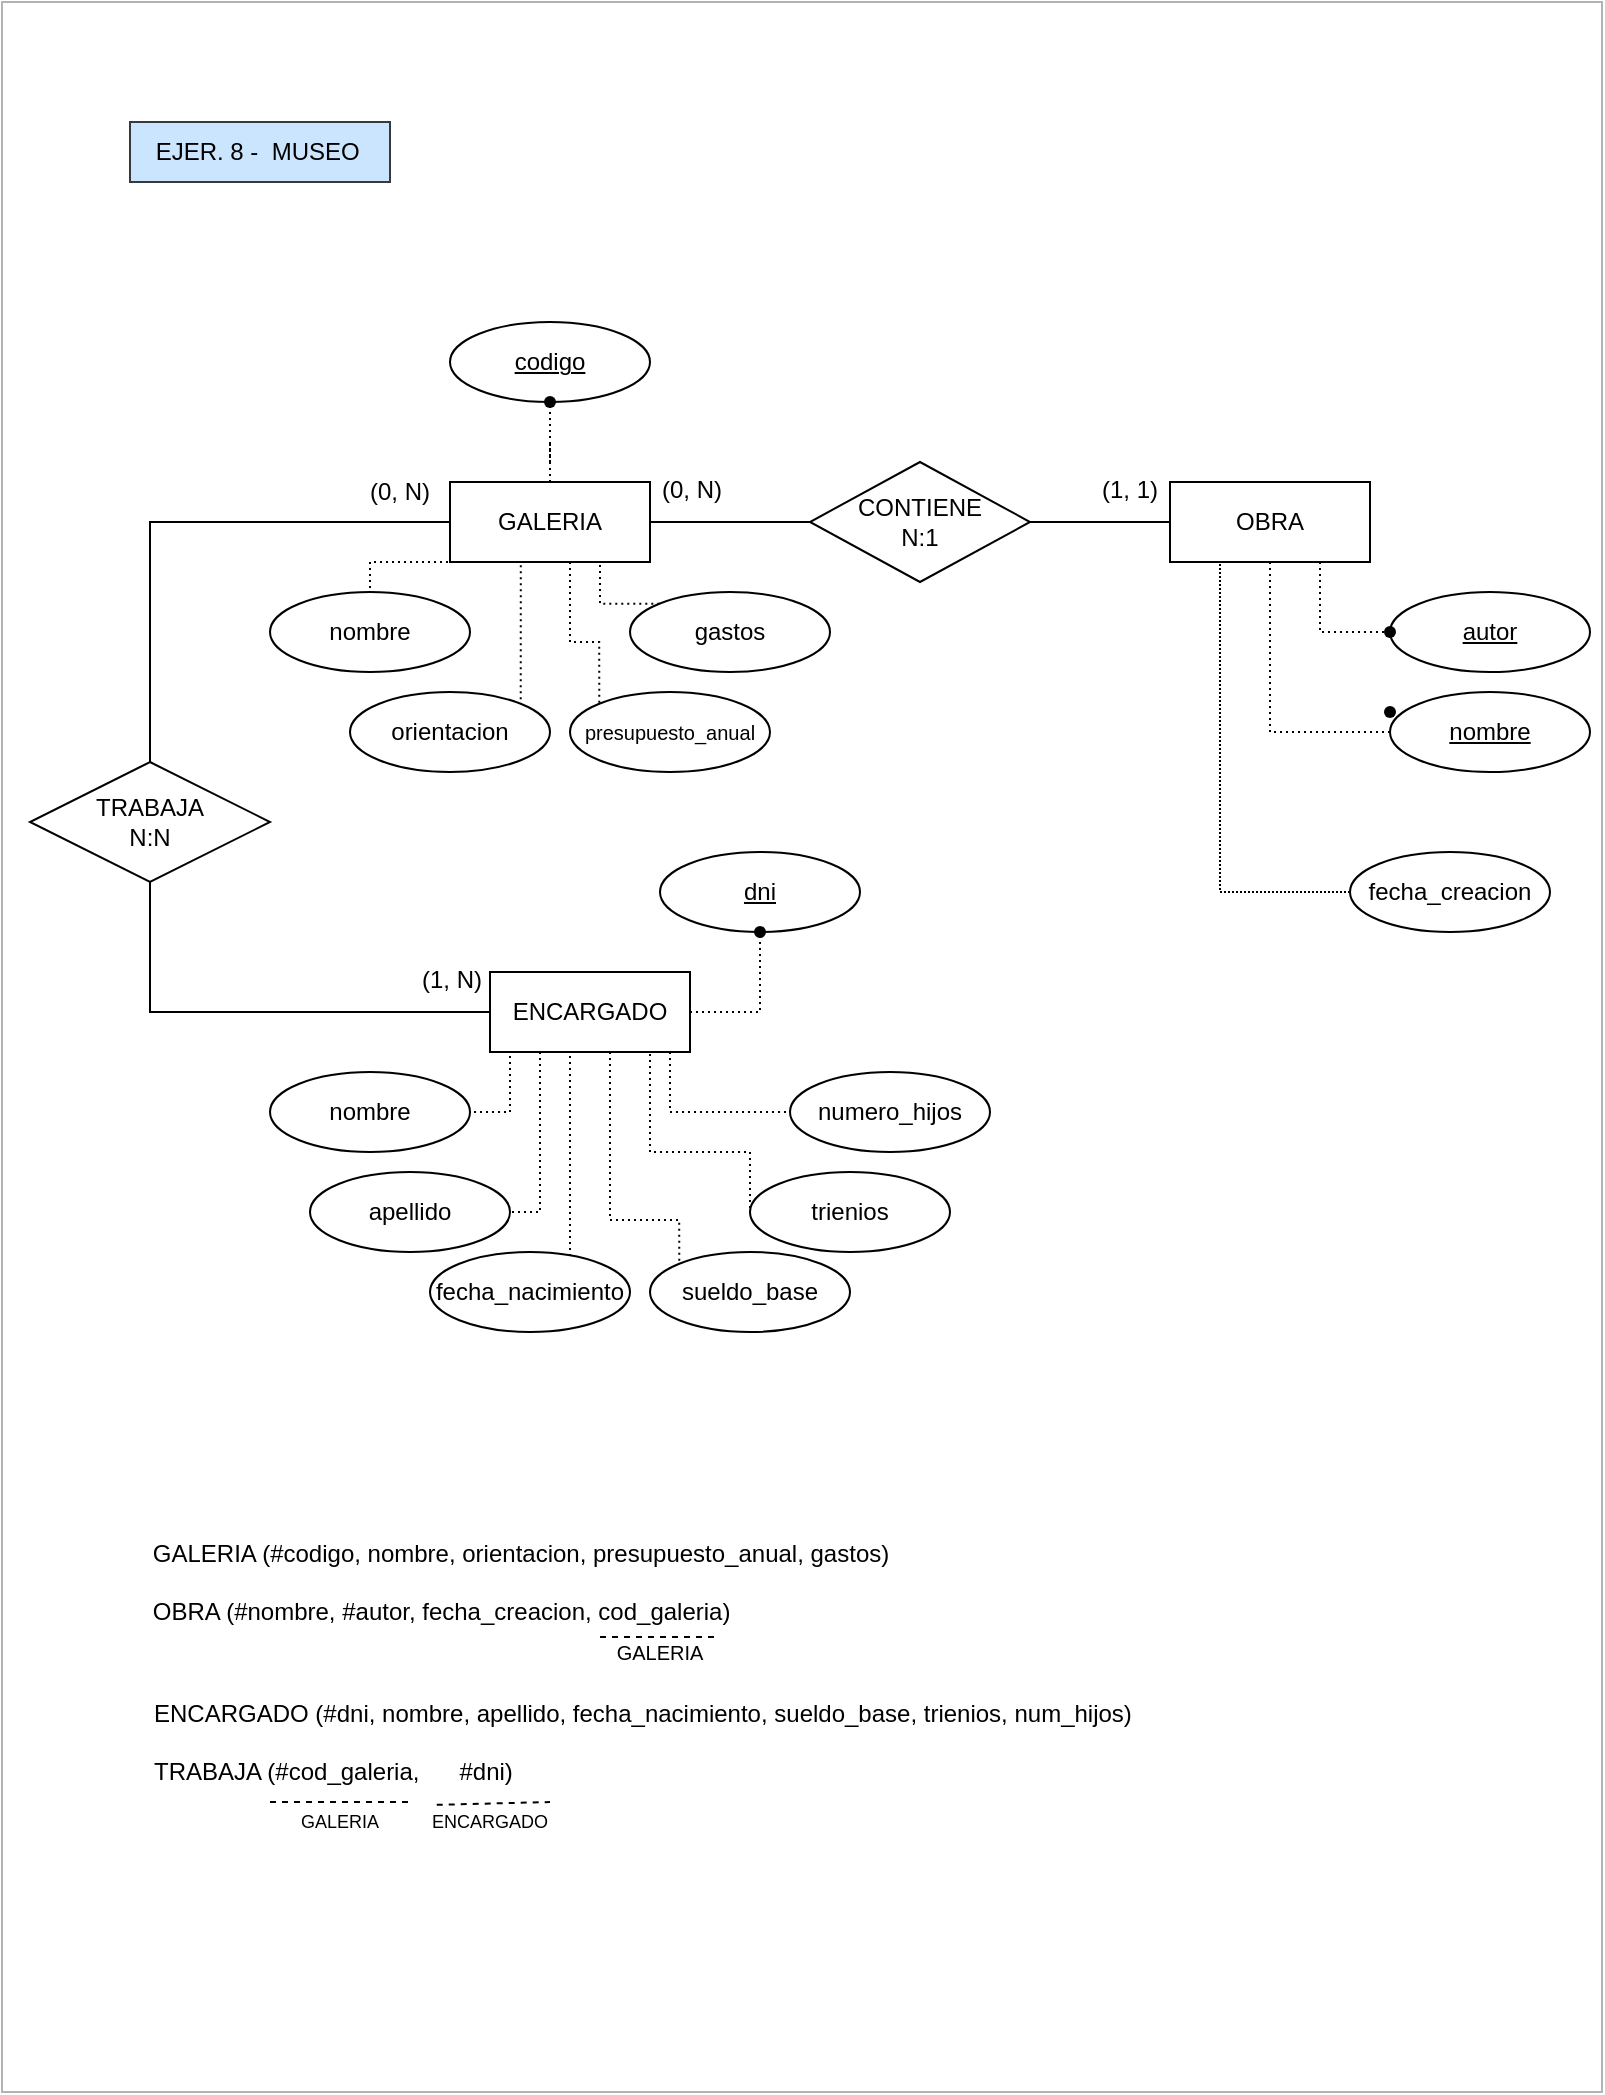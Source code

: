 <mxfile version="22.0.8" type="github">
  <diagram id="R2lEEEUBdFMjLlhIrx00" name="Page-1">
    <mxGraphModel dx="2074" dy="1156" grid="1" gridSize="10" guides="1" tooltips="1" connect="1" arrows="1" fold="1" page="1" pageScale="1" pageWidth="827" pageHeight="1169" background="#FFFFFF" math="0" shadow="0" extFonts="Permanent Marker^https://fonts.googleapis.com/css?family=Permanent+Marker">
      <root>
        <mxCell id="0" />
        <mxCell id="1" parent="0" />
        <mxCell id="ygpdyX0wladh9Wm4Dj0t-1" value="" style="rounded=0;whiteSpace=wrap;html=1;fillColor=none;strokeColor=#B3B3B3;" vertex="1" parent="1">
          <mxGeometry x="10" y="60" width="800" height="1045" as="geometry" />
        </mxCell>
        <mxCell id="fVMxTpHwQSE03vxhCAzI-126" style="edgeStyle=orthogonalEdgeStyle;rounded=0;orthogonalLoop=1;jettySize=auto;html=1;exitX=0;exitY=1;exitDx=0;exitDy=0;entryX=1;entryY=0.5;entryDx=0;entryDy=0;dashed=1;dashPattern=1 2;endArrow=none;endFill=0;" parent="1" source="fVMxTpHwQSE03vxhCAzI-1" target="fVMxTpHwQSE03vxhCAzI-119" edge="1">
          <mxGeometry relative="1" as="geometry">
            <Array as="points">
              <mxPoint x="264" y="585" />
              <mxPoint x="264" y="615" />
            </Array>
          </mxGeometry>
        </mxCell>
        <mxCell id="fVMxTpHwQSE03vxhCAzI-127" style="edgeStyle=orthogonalEdgeStyle;rounded=0;orthogonalLoop=1;jettySize=auto;html=1;exitX=0.25;exitY=1;exitDx=0;exitDy=0;entryX=1;entryY=0.5;entryDx=0;entryDy=0;dashed=1;dashPattern=1 2;endArrow=none;endFill=0;" parent="1" source="fVMxTpHwQSE03vxhCAzI-1" target="fVMxTpHwQSE03vxhCAzI-120" edge="1">
          <mxGeometry relative="1" as="geometry">
            <Array as="points">
              <mxPoint x="279" y="665" />
            </Array>
          </mxGeometry>
        </mxCell>
        <mxCell id="fVMxTpHwQSE03vxhCAzI-128" style="edgeStyle=orthogonalEdgeStyle;rounded=0;orthogonalLoop=1;jettySize=auto;html=1;exitX=0.5;exitY=1;exitDx=0;exitDy=0;entryX=0.5;entryY=0;entryDx=0;entryDy=0;dashed=1;dashPattern=1 2;endArrow=none;endFill=0;" parent="1" source="fVMxTpHwQSE03vxhCAzI-1" target="fVMxTpHwQSE03vxhCAzI-121" edge="1">
          <mxGeometry relative="1" as="geometry">
            <Array as="points">
              <mxPoint x="294" y="585" />
              <mxPoint x="294" y="691" />
              <mxPoint x="274" y="691" />
            </Array>
          </mxGeometry>
        </mxCell>
        <mxCell id="fVMxTpHwQSE03vxhCAzI-130" style="edgeStyle=orthogonalEdgeStyle;rounded=0;orthogonalLoop=1;jettySize=auto;html=1;exitX=1;exitY=1;exitDx=0;exitDy=0;entryX=0;entryY=0.5;entryDx=0;entryDy=0;dashed=1;dashPattern=1 2;endArrow=none;endFill=0;" parent="1" source="fVMxTpHwQSE03vxhCAzI-1" target="fVMxTpHwQSE03vxhCAzI-123" edge="1">
          <mxGeometry relative="1" as="geometry">
            <Array as="points">
              <mxPoint x="334" y="585" />
              <mxPoint x="334" y="635" />
              <mxPoint x="384" y="635" />
            </Array>
          </mxGeometry>
        </mxCell>
        <mxCell id="fVMxTpHwQSE03vxhCAzI-131" style="edgeStyle=orthogonalEdgeStyle;rounded=0;orthogonalLoop=1;jettySize=auto;html=1;exitX=1;exitY=0.5;exitDx=0;exitDy=0;entryX=0;entryY=0.5;entryDx=0;entryDy=0;endArrow=none;endFill=0;dashed=1;dashPattern=1 2;" parent="1" source="fVMxTpHwQSE03vxhCAzI-1" target="fVMxTpHwQSE03vxhCAzI-124" edge="1">
          <mxGeometry relative="1" as="geometry">
            <Array as="points">
              <mxPoint x="354" y="585" />
              <mxPoint x="344" y="585" />
              <mxPoint x="344" y="615" />
            </Array>
          </mxGeometry>
        </mxCell>
        <mxCell id="fVMxTpHwQSE03vxhCAzI-1" value="ENCARGADO" style="whiteSpace=wrap;html=1;align=center;" parent="1" vertex="1">
          <mxGeometry x="254" y="545" width="100" height="40" as="geometry" />
        </mxCell>
        <mxCell id="fVMxTpHwQSE03vxhCAzI-2" value="OBRA" style="whiteSpace=wrap;html=1;align=center;" parent="1" vertex="1">
          <mxGeometry x="594" y="300" width="100" height="40" as="geometry" />
        </mxCell>
        <mxCell id="fVMxTpHwQSE03vxhCAzI-32" style="edgeStyle=orthogonalEdgeStyle;rounded=0;orthogonalLoop=1;jettySize=auto;html=1;exitX=1;exitY=0.5;exitDx=0;exitDy=0;entryX=0;entryY=0.5;entryDx=0;entryDy=0;endArrow=none;endFill=0;" parent="1" source="fVMxTpHwQSE03vxhCAzI-3" target="fVMxTpHwQSE03vxhCAzI-11" edge="1">
          <mxGeometry relative="1" as="geometry" />
        </mxCell>
        <mxCell id="fVMxTpHwQSE03vxhCAzI-85" style="edgeStyle=orthogonalEdgeStyle;rounded=0;orthogonalLoop=1;jettySize=auto;html=1;exitDx=0;exitDy=0;entryX=0.5;entryY=1;entryDx=0;entryDy=0;endArrow=none;endFill=0;dashed=1;dashPattern=1 2;" parent="1" source="fVMxTpHwQSE03vxhCAzI-84" target="fVMxTpHwQSE03vxhCAzI-42" edge="1">
          <mxGeometry relative="1" as="geometry" />
        </mxCell>
        <mxCell id="fVMxTpHwQSE03vxhCAzI-142" style="edgeStyle=orthogonalEdgeStyle;rounded=0;orthogonalLoop=1;jettySize=auto;html=1;exitX=0.25;exitY=1;exitDx=0;exitDy=0;entryX=1;entryY=0;entryDx=0;entryDy=0;dashed=1;dashPattern=1 2;endArrow=none;endFill=0;" parent="1" source="fVMxTpHwQSE03vxhCAzI-3" target="fVMxTpHwQSE03vxhCAzI-135" edge="1">
          <mxGeometry relative="1" as="geometry">
            <Array as="points">
              <mxPoint x="269" y="340" />
            </Array>
          </mxGeometry>
        </mxCell>
        <mxCell id="fVMxTpHwQSE03vxhCAzI-143" style="edgeStyle=orthogonalEdgeStyle;rounded=0;orthogonalLoop=1;jettySize=auto;html=1;exitX=0.75;exitY=1;exitDx=0;exitDy=0;entryX=0;entryY=0;entryDx=0;entryDy=0;dashed=1;dashPattern=1 2;endArrow=none;endFill=0;" parent="1" source="fVMxTpHwQSE03vxhCAzI-3" target="fVMxTpHwQSE03vxhCAzI-140" edge="1">
          <mxGeometry relative="1" as="geometry">
            <Array as="points">
              <mxPoint x="294" y="340" />
              <mxPoint x="294" y="380" />
              <mxPoint x="309" y="380" />
            </Array>
          </mxGeometry>
        </mxCell>
        <mxCell id="fVMxTpHwQSE03vxhCAzI-3" value="GALERIA" style="whiteSpace=wrap;html=1;align=center;" parent="1" vertex="1">
          <mxGeometry x="234" y="300" width="100" height="40" as="geometry" />
        </mxCell>
        <mxCell id="fVMxTpHwQSE03vxhCAzI-7" style="edgeStyle=orthogonalEdgeStyle;rounded=0;orthogonalLoop=1;jettySize=auto;html=1;exitX=0.5;exitY=0;exitDx=0;exitDy=0;entryX=0.5;entryY=0;entryDx=0;entryDy=0;" parent="1" source="fVMxTpHwQSE03vxhCAzI-6" target="fVMxTpHwQSE03vxhCAzI-6" edge="1">
          <mxGeometry relative="1" as="geometry" />
        </mxCell>
        <mxCell id="fVMxTpHwQSE03vxhCAzI-31" style="edgeStyle=orthogonalEdgeStyle;rounded=0;orthogonalLoop=1;jettySize=auto;html=1;exitX=0.5;exitY=1;exitDx=0;exitDy=0;entryX=0;entryY=0.5;entryDx=0;entryDy=0;strokeColor=default;endArrow=none;endFill=0;" parent="1" source="fVMxTpHwQSE03vxhCAzI-6" target="fVMxTpHwQSE03vxhCAzI-1" edge="1">
          <mxGeometry relative="1" as="geometry" />
        </mxCell>
        <mxCell id="fVMxTpHwQSE03vxhCAzI-6" value="TRABAJA&lt;br&gt;N:N" style="shape=rhombus;perimeter=rhombusPerimeter;whiteSpace=wrap;html=1;align=center;" parent="1" vertex="1">
          <mxGeometry x="24" y="440" width="120" height="60" as="geometry" />
        </mxCell>
        <mxCell id="fVMxTpHwQSE03vxhCAzI-33" style="edgeStyle=orthogonalEdgeStyle;rounded=0;orthogonalLoop=1;jettySize=auto;html=1;exitX=1;exitY=0.5;exitDx=0;exitDy=0;entryX=0;entryY=0.5;entryDx=0;entryDy=0;endArrow=none;endFill=0;" parent="1" source="fVMxTpHwQSE03vxhCAzI-11" target="fVMxTpHwQSE03vxhCAzI-2" edge="1">
          <mxGeometry relative="1" as="geometry" />
        </mxCell>
        <mxCell id="fVMxTpHwQSE03vxhCAzI-11" value="CONTIENE&lt;br&gt;N:1" style="shape=rhombus;perimeter=rhombusPerimeter;whiteSpace=wrap;html=1;align=center;" parent="1" vertex="1">
          <mxGeometry x="414" y="290" width="110" height="60" as="geometry" />
        </mxCell>
        <mxCell id="fVMxTpHwQSE03vxhCAzI-20" value="" style="endArrow=none;html=1;rounded=0;exitX=0.5;exitY=0;exitDx=0;exitDy=0;entryX=0;entryY=0.5;entryDx=0;entryDy=0;" parent="1" source="fVMxTpHwQSE03vxhCAzI-6" target="fVMxTpHwQSE03vxhCAzI-3" edge="1">
          <mxGeometry relative="1" as="geometry">
            <mxPoint x="74" y="320" as="sourcePoint" />
            <mxPoint x="234" y="319.5" as="targetPoint" />
            <Array as="points">
              <mxPoint x="84" y="320" />
            </Array>
          </mxGeometry>
        </mxCell>
        <mxCell id="fVMxTpHwQSE03vxhCAzI-28" value="(0, N)" style="text;strokeColor=none;fillColor=none;spacingLeft=4;spacingRight=4;overflow=hidden;rotatable=0;points=[[0,0.5],[1,0.5]];portConstraint=eastwest;fontSize=12;whiteSpace=wrap;html=1;verticalAlign=middle;align=center;" parent="1" vertex="1">
          <mxGeometry x="184" y="290" width="50" height="30" as="geometry" />
        </mxCell>
        <mxCell id="fVMxTpHwQSE03vxhCAzI-38" style="rounded=0;orthogonalLoop=1;jettySize=auto;html=1;exitX=0;exitY=0.5;exitDx=0;exitDy=0;strokeColor=none;endArrow=none;endFill=0;shadow=1;" parent="1" source="fVMxTpHwQSE03vxhCAzI-29" edge="1">
          <mxGeometry relative="1" as="geometry">
            <mxPoint x="234" y="565" as="targetPoint" />
          </mxGeometry>
        </mxCell>
        <mxCell id="fVMxTpHwQSE03vxhCAzI-29" value="(1, N)" style="text;strokeColor=none;fillColor=none;spacingLeft=4;spacingRight=4;overflow=hidden;rotatable=0;points=[[0,0.5],[1,0.5]];portConstraint=eastwest;fontSize=12;whiteSpace=wrap;html=1;" parent="1" vertex="1">
          <mxGeometry x="214" y="535" width="50" height="30" as="geometry" />
        </mxCell>
        <mxCell id="fVMxTpHwQSE03vxhCAzI-30" value="(0, N)" style="text;strokeColor=none;fillColor=none;spacingLeft=4;spacingRight=4;overflow=hidden;rotatable=0;points=[[0,0.5],[1,0.5]];portConstraint=eastwest;fontSize=12;whiteSpace=wrap;html=1;" parent="1" vertex="1">
          <mxGeometry x="334" y="290" width="50" height="30" as="geometry" />
        </mxCell>
        <mxCell id="fVMxTpHwQSE03vxhCAzI-34" value="(1, 1)" style="text;strokeColor=none;fillColor=none;spacingLeft=4;spacingRight=4;overflow=hidden;rotatable=0;points=[[0,0.5],[1,0.5]];portConstraint=eastwest;fontSize=12;whiteSpace=wrap;html=1;" parent="1" vertex="1">
          <mxGeometry x="554" y="290" width="50" height="30" as="geometry" />
        </mxCell>
        <mxCell id="fVMxTpHwQSE03vxhCAzI-35" value="EJER. 8 -&amp;nbsp; MUSEO&amp;nbsp;" style="text;html=1;align=center;verticalAlign=middle;resizable=0;points=[];autosize=1;strokeColor=#36393d;fillColor=#cce5ff;" parent="1" vertex="1">
          <mxGeometry x="74" y="120" width="130" height="30" as="geometry" />
        </mxCell>
        <mxCell id="fVMxTpHwQSE03vxhCAzI-40" style="edgeStyle=orthogonalEdgeStyle;rounded=0;orthogonalLoop=1;jettySize=auto;html=1;exitX=0;exitY=0.5;exitDx=0;exitDy=0;entryX=1;entryY=0.5;entryDx=0;entryDy=0;endArrow=none;endFill=0;startArrow=none;startFill=0;strokeColor=none;" parent="1" source="fVMxTpHwQSE03vxhCAzI-28" target="fVMxTpHwQSE03vxhCAzI-28" edge="1">
          <mxGeometry relative="1" as="geometry" />
        </mxCell>
        <mxCell id="fVMxTpHwQSE03vxhCAzI-42" value="codigo" style="ellipse;whiteSpace=wrap;html=1;align=center;fontStyle=4;" parent="1" vertex="1">
          <mxGeometry x="234" y="220" width="100" height="40" as="geometry" />
        </mxCell>
        <mxCell id="fVMxTpHwQSE03vxhCAzI-65" style="edgeStyle=orthogonalEdgeStyle;rounded=0;orthogonalLoop=1;jettySize=auto;html=1;exitX=0;exitY=0.5;exitDx=0;exitDy=0;entryX=0.25;entryY=1;entryDx=0;entryDy=0;endArrow=none;endFill=0;dashed=1;dashPattern=1 1;" parent="1" source="fVMxTpHwQSE03vxhCAzI-46" target="fVMxTpHwQSE03vxhCAzI-2" edge="1">
          <mxGeometry relative="1" as="geometry" />
        </mxCell>
        <mxCell id="fVMxTpHwQSE03vxhCAzI-46" value="fecha_creacion" style="ellipse;whiteSpace=wrap;html=1;align=center;" parent="1" vertex="1">
          <mxGeometry x="684" y="485" width="100" height="40" as="geometry" />
        </mxCell>
        <mxCell id="fVMxTpHwQSE03vxhCAzI-73" style="edgeStyle=orthogonalEdgeStyle;rounded=0;orthogonalLoop=1;jettySize=auto;html=1;exitX=0;exitY=0.5;exitDx=0;exitDy=0;entryX=0.5;entryY=1;entryDx=0;entryDy=0;endArrow=none;endFill=0;dashed=1;dashPattern=1 2;" parent="1" source="fVMxTpHwQSE03vxhCAzI-44" target="fVMxTpHwQSE03vxhCAzI-2" edge="1">
          <mxGeometry relative="1" as="geometry" />
        </mxCell>
        <mxCell id="fVMxTpHwQSE03vxhCAzI-75" style="edgeStyle=orthogonalEdgeStyle;rounded=0;orthogonalLoop=1;jettySize=auto;html=1;exitX=0;exitY=0.5;exitDx=0;exitDy=0;entryX=0.75;entryY=1;entryDx=0;entryDy=0;dashed=1;dashPattern=1 2;endArrow=none;endFill=0;" parent="1" source="fVMxTpHwQSE03vxhCAzI-62" target="fVMxTpHwQSE03vxhCAzI-2" edge="1">
          <mxGeometry relative="1" as="geometry" />
        </mxCell>
        <mxCell id="fVMxTpHwQSE03vxhCAzI-86" value="" style="edgeStyle=orthogonalEdgeStyle;rounded=0;orthogonalLoop=1;jettySize=auto;html=1;exitX=0.5;exitY=0;exitDx=0;exitDy=0;entryDx=0;entryDy=0;endArrow=none;endFill=0;dashed=1;dashPattern=1 2;" parent="1" source="fVMxTpHwQSE03vxhCAzI-3" target="fVMxTpHwQSE03vxhCAzI-84" edge="1">
          <mxGeometry relative="1" as="geometry">
            <mxPoint x="284" y="300" as="sourcePoint" />
            <mxPoint x="284" y="260" as="targetPoint" />
          </mxGeometry>
        </mxCell>
        <mxCell id="fVMxTpHwQSE03vxhCAzI-84" value="" style="shape=waypoint;sketch=0;fillStyle=solid;size=6;pointerEvents=1;points=[];fillColor=none;resizable=0;rotatable=0;perimeter=centerPerimeter;snapToPoint=1;" parent="1" vertex="1">
          <mxGeometry x="274" y="250" width="20" height="20" as="geometry" />
        </mxCell>
        <mxCell id="fVMxTpHwQSE03vxhCAzI-100" value="" style="group" parent="1" vertex="1" connectable="0">
          <mxGeometry x="339" y="485" width="100" height="50" as="geometry" />
        </mxCell>
        <mxCell id="fVMxTpHwQSE03vxhCAzI-98" value="" style="group" parent="fVMxTpHwQSE03vxhCAzI-100" vertex="1" connectable="0">
          <mxGeometry width="100" height="50" as="geometry" />
        </mxCell>
        <mxCell id="fVMxTpHwQSE03vxhCAzI-96" value="dni" style="ellipse;whiteSpace=wrap;html=1;align=center;fontStyle=4;" parent="fVMxTpHwQSE03vxhCAzI-98" vertex="1">
          <mxGeometry width="100" height="40" as="geometry" />
        </mxCell>
        <mxCell id="fVMxTpHwQSE03vxhCAzI-97" value="" style="shape=waypoint;sketch=0;fillStyle=solid;size=6;pointerEvents=1;points=[];fillColor=none;resizable=0;rotatable=0;perimeter=centerPerimeter;snapToPoint=1;container=1;" parent="fVMxTpHwQSE03vxhCAzI-98" vertex="1">
          <mxGeometry x="40" y="30" width="20" height="20" as="geometry" />
        </mxCell>
        <mxCell id="fVMxTpHwQSE03vxhCAzI-99" style="edgeStyle=orthogonalEdgeStyle;rounded=0;orthogonalLoop=1;jettySize=auto;html=1;exitX=1;exitY=0.5;exitDx=0;exitDy=0;entryX=0.862;entryY=0.926;entryDx=0;entryDy=0;entryPerimeter=0;dashed=1;dashPattern=1 2;endArrow=none;endFill=0;" parent="fVMxTpHwQSE03vxhCAzI-100" source="fVMxTpHwQSE03vxhCAzI-1" target="fVMxTpHwQSE03vxhCAzI-97" edge="1">
          <mxGeometry relative="1" as="geometry" />
        </mxCell>
        <mxCell id="fVMxTpHwQSE03vxhCAzI-125" value="" style="group" parent="1" vertex="1" connectable="0">
          <mxGeometry x="144" y="595" width="360" height="130" as="geometry" />
        </mxCell>
        <mxCell id="fVMxTpHwQSE03vxhCAzI-119" value="nombre" style="ellipse;whiteSpace=wrap;html=1;align=center;" parent="fVMxTpHwQSE03vxhCAzI-125" vertex="1">
          <mxGeometry width="100" height="40" as="geometry" />
        </mxCell>
        <mxCell id="fVMxTpHwQSE03vxhCAzI-120" value="apellido" style="ellipse;whiteSpace=wrap;html=1;align=center;" parent="fVMxTpHwQSE03vxhCAzI-125" vertex="1">
          <mxGeometry x="20" y="50" width="100" height="40" as="geometry" />
        </mxCell>
        <mxCell id="fVMxTpHwQSE03vxhCAzI-121" value="fecha_nacimiento" style="ellipse;whiteSpace=wrap;html=1;align=center;" parent="fVMxTpHwQSE03vxhCAzI-125" vertex="1">
          <mxGeometry x="80" y="90" width="100" height="40" as="geometry" />
        </mxCell>
        <mxCell id="fVMxTpHwQSE03vxhCAzI-122" value="sueldo_base" style="ellipse;whiteSpace=wrap;html=1;align=center;" parent="fVMxTpHwQSE03vxhCAzI-125" vertex="1">
          <mxGeometry x="190" y="90" width="100" height="40" as="geometry" />
        </mxCell>
        <mxCell id="fVMxTpHwQSE03vxhCAzI-123" value="trienios" style="ellipse;whiteSpace=wrap;html=1;align=center;" parent="fVMxTpHwQSE03vxhCAzI-125" vertex="1">
          <mxGeometry x="240" y="50" width="100" height="40" as="geometry" />
        </mxCell>
        <mxCell id="fVMxTpHwQSE03vxhCAzI-124" value="numero_hijos" style="ellipse;whiteSpace=wrap;html=1;align=center;" parent="fVMxTpHwQSE03vxhCAzI-125" vertex="1">
          <mxGeometry x="260" width="100" height="40" as="geometry" />
        </mxCell>
        <mxCell id="fVMxTpHwQSE03vxhCAzI-133" value="" style="group" parent="1" vertex="1" connectable="0">
          <mxGeometry x="144" y="355" width="360" height="130" as="geometry" />
        </mxCell>
        <mxCell id="fVMxTpHwQSE03vxhCAzI-134" value="nombre" style="ellipse;whiteSpace=wrap;html=1;align=center;" parent="fVMxTpHwQSE03vxhCAzI-133" vertex="1">
          <mxGeometry width="100" height="40" as="geometry" />
        </mxCell>
        <mxCell id="fVMxTpHwQSE03vxhCAzI-135" value="orientacion" style="ellipse;whiteSpace=wrap;html=1;align=center;" parent="fVMxTpHwQSE03vxhCAzI-133" vertex="1">
          <mxGeometry x="40" y="50" width="100" height="40" as="geometry" />
        </mxCell>
        <mxCell id="fVMxTpHwQSE03vxhCAzI-139" value="gastos" style="ellipse;whiteSpace=wrap;html=1;align=center;" parent="fVMxTpHwQSE03vxhCAzI-133" vertex="1">
          <mxGeometry x="180" width="100" height="40" as="geometry" />
        </mxCell>
        <mxCell id="fVMxTpHwQSE03vxhCAzI-140" value="&lt;font size=&quot;1&quot; style=&quot;&quot;&gt;presupuesto_anua&lt;/font&gt;&lt;font style=&quot;font-size: 10px;&quot;&gt;l&lt;/font&gt;" style="ellipse;whiteSpace=wrap;html=1;align=center;" parent="fVMxTpHwQSE03vxhCAzI-133" vertex="1">
          <mxGeometry x="150" y="50" width="100" height="40" as="geometry" />
        </mxCell>
        <mxCell id="fVMxTpHwQSE03vxhCAzI-129" style="edgeStyle=orthogonalEdgeStyle;rounded=0;orthogonalLoop=1;jettySize=auto;html=1;exitX=0.75;exitY=1;exitDx=0;exitDy=0;entryX=0;entryY=0;entryDx=0;entryDy=0;dashed=1;dashPattern=1 2;endArrow=none;endFill=0;" parent="1" source="fVMxTpHwQSE03vxhCAzI-1" target="fVMxTpHwQSE03vxhCAzI-122" edge="1">
          <mxGeometry relative="1" as="geometry">
            <mxPoint x="329" y="579.19" as="sourcePoint" />
            <mxPoint x="348.767" y="684.999" as="targetPoint" />
            <Array as="points">
              <mxPoint x="314" y="585" />
              <mxPoint x="314" y="669" />
              <mxPoint x="349" y="669" />
            </Array>
          </mxGeometry>
        </mxCell>
        <mxCell id="fVMxTpHwQSE03vxhCAzI-141" style="edgeStyle=orthogonalEdgeStyle;rounded=0;orthogonalLoop=1;jettySize=auto;html=1;exitX=0;exitY=0.5;exitDx=0;exitDy=0;entryX=0.5;entryY=0;entryDx=0;entryDy=0;dashed=1;dashPattern=1 2;endArrow=none;endFill=0;" parent="1" source="fVMxTpHwQSE03vxhCAzI-3" target="fVMxTpHwQSE03vxhCAzI-134" edge="1">
          <mxGeometry relative="1" as="geometry">
            <mxPoint x="254" y="340" as="sourcePoint" />
            <mxPoint x="244" y="370" as="targetPoint" />
            <Array as="points">
              <mxPoint x="234" y="340" />
              <mxPoint x="194" y="340" />
            </Array>
          </mxGeometry>
        </mxCell>
        <mxCell id="fVMxTpHwQSE03vxhCAzI-146" style="edgeStyle=orthogonalEdgeStyle;rounded=0;orthogonalLoop=1;jettySize=auto;html=1;exitX=0;exitY=0;exitDx=0;exitDy=0;entryX=0.75;entryY=1;entryDx=0;entryDy=0;dashed=1;dashPattern=1 2;endArrow=none;endFill=0;" parent="1" source="fVMxTpHwQSE03vxhCAzI-139" target="fVMxTpHwQSE03vxhCAzI-3" edge="1">
          <mxGeometry relative="1" as="geometry">
            <Array as="points">
              <mxPoint x="309" y="361" />
            </Array>
          </mxGeometry>
        </mxCell>
        <mxCell id="fVMxTpHwQSE03vxhCAzI-44" value="nombre" style="ellipse;whiteSpace=wrap;html=1;align=center;fontStyle=4;" parent="1" vertex="1">
          <mxGeometry x="704" y="405" width="100" height="40" as="geometry" />
        </mxCell>
        <mxCell id="fVMxTpHwQSE03vxhCAzI-62" value="autor" style="ellipse;whiteSpace=wrap;html=1;align=center;fontStyle=4;" parent="1" vertex="1">
          <mxGeometry x="704" y="355" width="100" height="40" as="geometry" />
        </mxCell>
        <mxCell id="fVMxTpHwQSE03vxhCAzI-87" value="" style="shape=waypoint;sketch=0;fillStyle=solid;size=6;pointerEvents=1;points=[];fillColor=none;resizable=0;rotatable=0;perimeter=centerPerimeter;snapToPoint=1;" parent="1" vertex="1">
          <mxGeometry x="694" y="405" width="20" height="20" as="geometry" />
        </mxCell>
        <mxCell id="fVMxTpHwQSE03vxhCAzI-88" value="" style="shape=waypoint;sketch=0;fillStyle=solid;size=6;pointerEvents=1;points=[];fillColor=none;resizable=0;rotatable=0;perimeter=centerPerimeter;snapToPoint=1;" parent="1" vertex="1">
          <mxGeometry x="694" y="365" width="20" height="20" as="geometry" />
        </mxCell>
        <mxCell id="kG_dBHOLJ7CWQmrbYZGP-1" value="&lt;font style=&quot;font-size: 12px;&quot;&gt;GALERIA (#codigo, nombre, orientacion, presupuesto_anual, gastos)&lt;br&gt;&lt;br&gt;&lt;div style=&quot;text-align: justify;&quot;&gt;&lt;span style=&quot;background-color: initial;&quot;&gt;OBRA (#nombre, #autor, fecha_creacion, cod_galeria)&lt;/span&gt;&lt;/div&gt;&lt;/font&gt;" style="text;html=1;align=center;verticalAlign=middle;resizable=0;points=[];autosize=1;strokeColor=none;fillColor=none;" parent="1" vertex="1">
          <mxGeometry x="74" y="820" width="390" height="60" as="geometry" />
        </mxCell>
        <mxCell id="kG_dBHOLJ7CWQmrbYZGP-5" value="" style="endArrow=none;dashed=1;html=1;rounded=0;entryX=1;entryY=0.25;entryDx=0;entryDy=0;exitX=0;exitY=0.25;exitDx=0;exitDy=0;" parent="1" source="AVAmtDZSmKpI1Q2I607x-1" target="AVAmtDZSmKpI1Q2I607x-1" edge="1">
          <mxGeometry width="50" height="50" relative="1" as="geometry">
            <mxPoint x="304" y="875" as="sourcePoint" />
            <mxPoint x="374" y="875" as="targetPoint" />
          </mxGeometry>
        </mxCell>
        <mxCell id="AVAmtDZSmKpI1Q2I607x-1" value="GALERIA" style="text;html=1;strokeColor=none;fillColor=none;align=center;verticalAlign=middle;whiteSpace=wrap;rounded=0;fontSize=10;" parent="1" vertex="1">
          <mxGeometry x="309" y="870" width="60" height="30" as="geometry" />
        </mxCell>
        <mxCell id="AVAmtDZSmKpI1Q2I607x-3" value="&lt;div style=&quot;text-align: justify;&quot;&gt;&lt;span style=&quot;background-color: initial;&quot;&gt;ENCARGADO (#dni, nombre, apellido, fecha_nacimiento, sueldo_base, trienios, num_hijos)&lt;/span&gt;&lt;/div&gt;&lt;font style=&quot;&quot;&gt;&lt;div style=&quot;text-align: justify;&quot;&gt;&lt;br&gt;&lt;/div&gt;&lt;div style=&quot;text-align: justify;&quot;&gt;&lt;span style=&quot;background-color: initial;&quot;&gt;TRABAJA (#cod_galeria,&amp;nbsp; &amp;nbsp; &amp;nbsp; #dni)&lt;/span&gt;&lt;/div&gt;&lt;/font&gt;" style="text;html=1;align=left;verticalAlign=middle;resizable=0;points=[];autosize=1;strokeColor=none;fillColor=none;" parent="1" vertex="1">
          <mxGeometry x="84" y="900" width="510" height="60" as="geometry" />
        </mxCell>
        <mxCell id="AVAmtDZSmKpI1Q2I607x-6" value="" style="endArrow=none;dashed=1;html=1;rounded=0;exitX=0.056;exitY=0.071;exitDx=0;exitDy=0;exitPerimeter=0;entryX=1;entryY=0;entryDx=0;entryDy=0;" parent="1" source="AVAmtDZSmKpI1Q2I607x-8" target="AVAmtDZSmKpI1Q2I607x-8" edge="1">
          <mxGeometry width="50" height="50" relative="1" as="geometry">
            <mxPoint x="204" y="959.52" as="sourcePoint" />
            <mxPoint x="224" y="959.52" as="targetPoint" />
          </mxGeometry>
        </mxCell>
        <mxCell id="AVAmtDZSmKpI1Q2I607x-8" value="ENCARGADO" style="text;html=1;strokeColor=none;fillColor=none;align=center;verticalAlign=middle;whiteSpace=wrap;rounded=0;fontSize=9;" parent="1" vertex="1">
          <mxGeometry x="224" y="960" width="60" height="20" as="geometry" />
        </mxCell>
        <mxCell id="AVAmtDZSmKpI1Q2I607x-12" value="" style="group" parent="1" vertex="1" connectable="0">
          <mxGeometry x="144" y="960" width="70" height="20" as="geometry" />
        </mxCell>
        <mxCell id="AVAmtDZSmKpI1Q2I607x-10" value="GALERIA" style="text;html=1;strokeColor=none;fillColor=none;align=center;verticalAlign=middle;whiteSpace=wrap;rounded=0;fontSize=9;" parent="AVAmtDZSmKpI1Q2I607x-12" vertex="1">
          <mxGeometry width="70" height="20" as="geometry" />
        </mxCell>
        <mxCell id="AVAmtDZSmKpI1Q2I607x-11" value="" style="endArrow=none;dashed=1;html=1;rounded=0;exitX=0;exitY=0;exitDx=0;exitDy=0;entryX=1;entryY=0;entryDx=0;entryDy=0;" parent="AVAmtDZSmKpI1Q2I607x-12" source="AVAmtDZSmKpI1Q2I607x-10" target="AVAmtDZSmKpI1Q2I607x-10" edge="1">
          <mxGeometry width="50" height="50" relative="1" as="geometry">
            <mxPoint x="98" y="20" as="sourcePoint" />
            <mxPoint x="196" y="20" as="targetPoint" />
          </mxGeometry>
        </mxCell>
      </root>
    </mxGraphModel>
  </diagram>
</mxfile>
